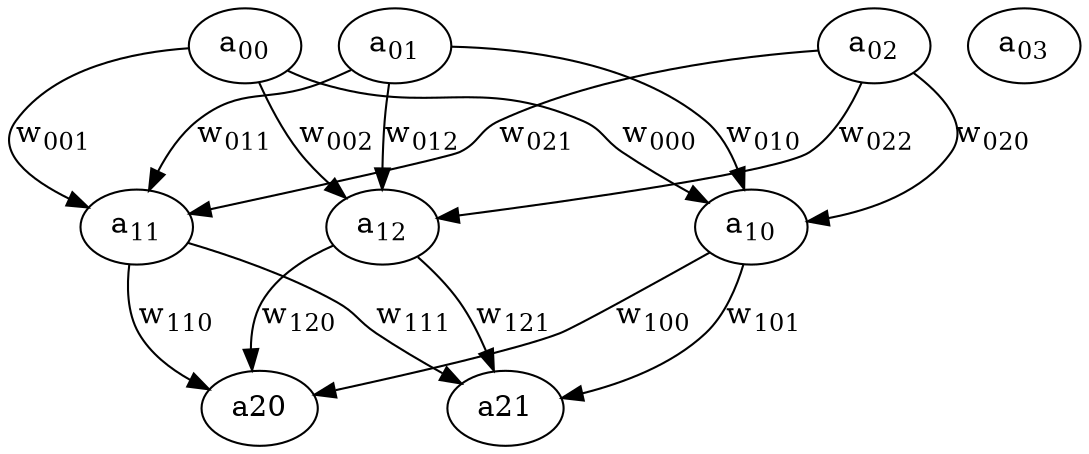 
digraph test {
    a00[label=<a<SUB>00</SUB>>];
    a01[label=<a<SUB>01</SUB>>];
    a02[label=<a<SUB>02</SUB>>];
    a03[label=<a<SUB>03</SUB>>];

    a10[label=<a<SUB>10</SUB>>];
    a11[label=<a<SUB>11</SUB>>];
    a12[label=<a<SUB>12</SUB>>];

    {rank = same; a00 a01 a02 a03}
    {rank = same; a10 a11 a12}

    a00 -> a10 [label=<w<SUB>000</SUB>>];
    a01 -> a10 [label=<w<SUB>010</SUB>>];
    a02 -> a10 [label=<w<SUB>020</SUB>>];
    // a03 -> a10 [label=<w<SUB>030</SUB>>];

    a00 -> a11 [label=<w<SUB>001</SUB>>];
    a01 -> a11 [label=<w<SUB>011</SUB>>];
    a02 -> a11 [label=<w<SUB>021</SUB>>];
    // a03 -> a11 [label=<w<SUB>031</SUB>>];

    a00 -> a12 [label=<w<SUB>002</SUB>>];
    a01 -> a12 [label=<w<SUB>012</SUB>>];
    a02 -> a12 [label=<w<SUB>022</SUB>>];
    // a03 -> a12 [label=<w<SUB>032</SUB>>];

    a10 -> a20 [label=<w<SUB>100</SUB>>];
    a11 -> a20 [label=<w<SUB>110</SUB>>];
    a12 -> a20 [label=<w<SUB>120</SUB>>];

    a10 -> a21 [label=<w<SUB>101</SUB>>];
    a11 -> a21 [label=<w<SUB>111</SUB>>];
    a12 -> a21 [label=<w<SUB>121</SUB>>];
}
